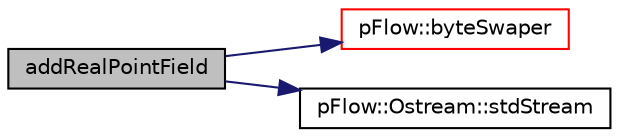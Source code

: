 digraph "addRealPointField"
{
 // LATEX_PDF_SIZE
  edge [fontname="Helvetica",fontsize="10",labelfontname="Helvetica",labelfontsize="10"];
  node [fontname="Helvetica",fontsize="10",shape=record];
  rankdir="LR";
  Node1 [label="addRealPointField",height=0.2,width=0.4,color="black", fillcolor="grey75", style="filled", fontcolor="black",tooltip=" "];
  Node1 -> Node2 [color="midnightblue",fontsize="10",style="solid",fontname="Helvetica"];
  Node2 [label="pFlow::byteSwaper",height=0.2,width=0.4,color="red", fillcolor="white", style="filled",URL="$namespacepFlow.html#a6e11ba7678e8a9b68bcba5702b9fd4db",tooltip=" "];
  Node1 -> Node4 [color="midnightblue",fontsize="10",style="solid",fontname="Helvetica"];
  Node4 [label="pFlow::Ostream::stdStream",height=0.2,width=0.4,color="black", fillcolor="white", style="filled",URL="$classpFlow_1_1Ostream.html#a85c6b56e0bda057d90907932ea9647ac",tooltip="Access to underlying std::ostream."];
}
